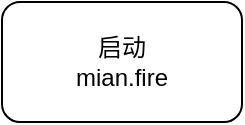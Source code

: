 <mxfile version="18.1.1" type="github">
  <diagram name="Page-1" id="e7e014a7-5840-1c2e-5031-d8a46d1fe8dd">
    <mxGraphModel dx="1422" dy="2446" grid="1" gridSize="10" guides="1" tooltips="1" connect="1" arrows="1" fold="1" page="1" pageScale="1" pageWidth="1169" pageHeight="826" background="none" math="0" shadow="0">
      <root>
        <mxCell id="0" />
        <mxCell id="1" parent="0" />
        <mxCell id="wF9q1-icok9tiOHZNTWh-41" value="启动&lt;br&gt;mian.fire&lt;br&gt;" style="rounded=1;whiteSpace=wrap;html=1;" vertex="1" parent="1">
          <mxGeometry x="510" y="-1652" width="120" height="60" as="geometry" />
        </mxCell>
      </root>
    </mxGraphModel>
  </diagram>
</mxfile>
